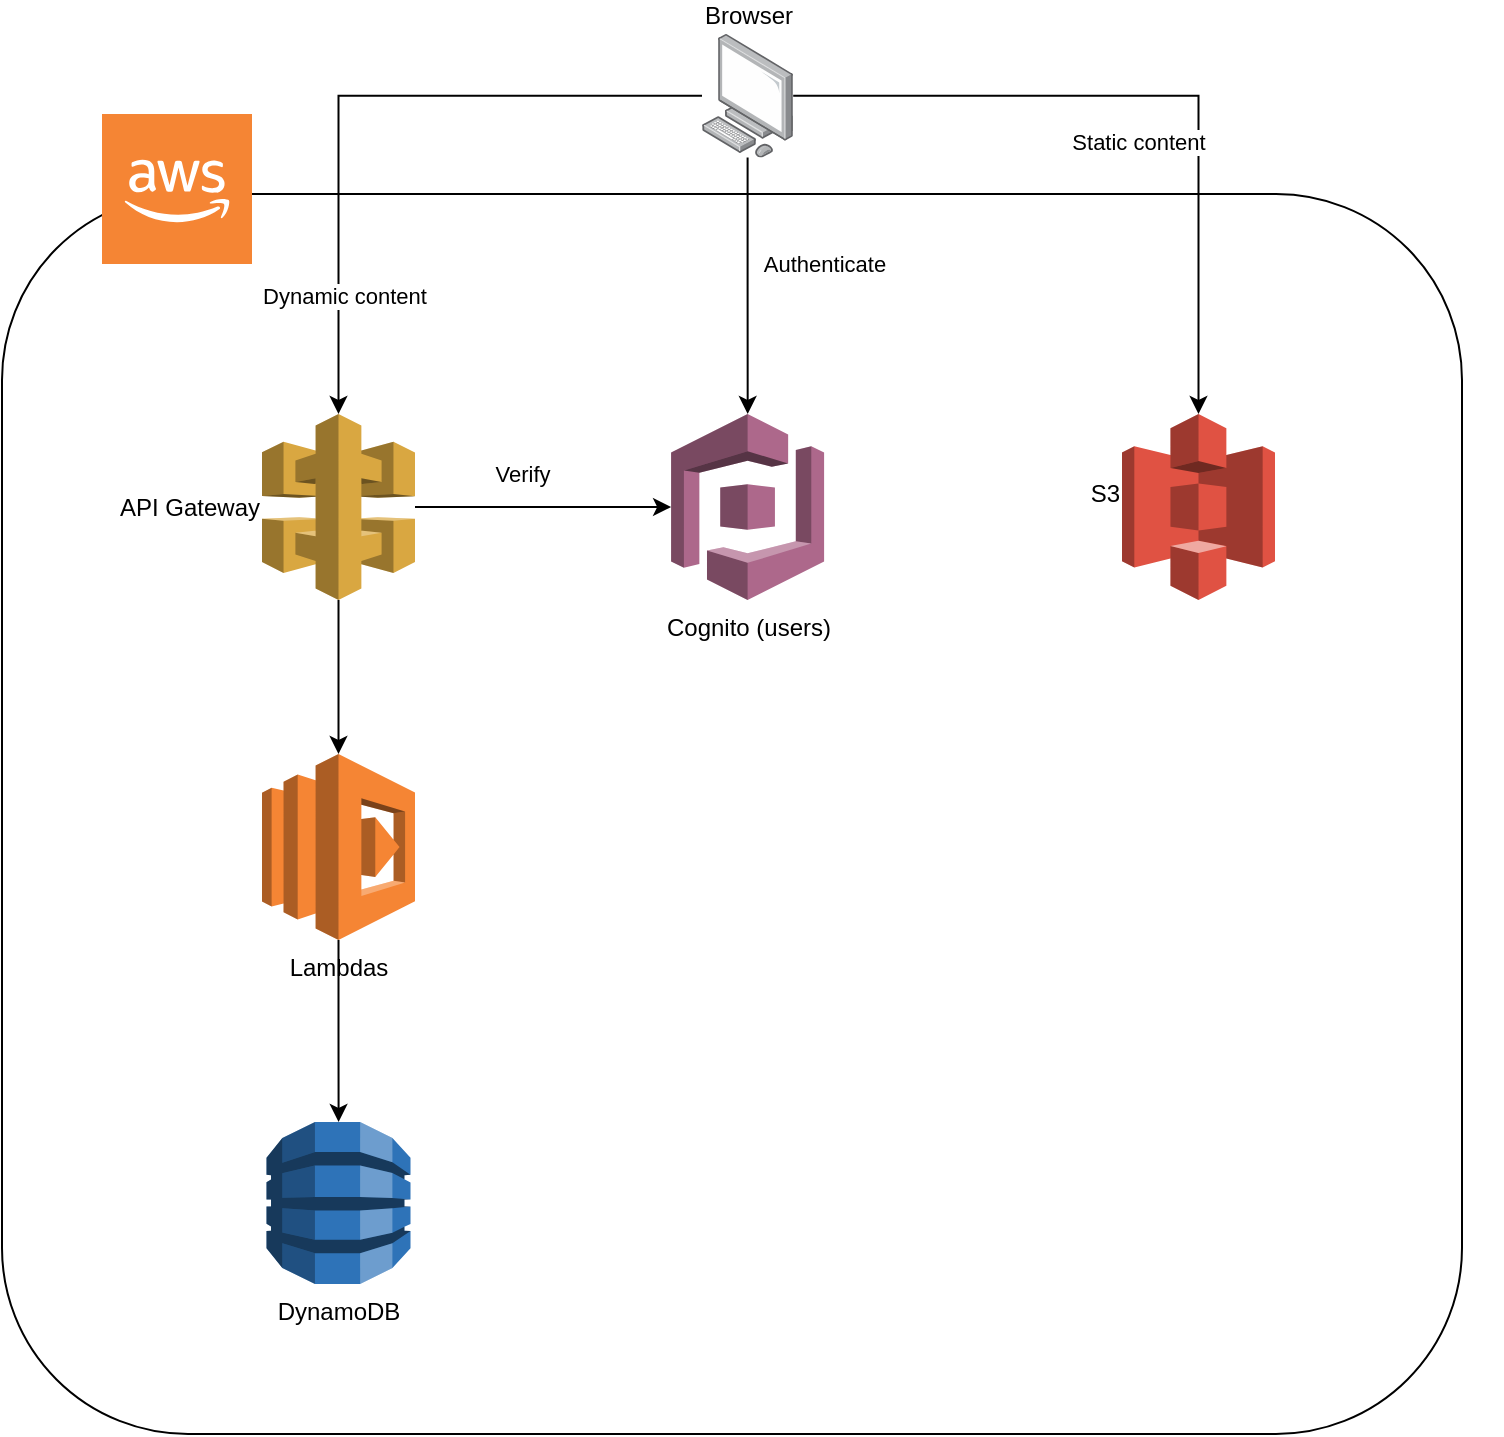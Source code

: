 <mxfile version="14.2.4" type="device"><diagram id="x_CGcWA3wNq_6SO13o9u" name="Page-1"><mxGraphModel dx="1483" dy="884" grid="1" gridSize="10" guides="1" tooltips="1" connect="1" arrows="1" fold="1" page="1" pageScale="1" pageWidth="827" pageHeight="1169" background="none" math="0" shadow="0"><root><mxCell id="0"/><mxCell id="1" parent="0"/><mxCell id="7EnQG4lzO0SRD-iqarXN-22" value="" style="group" parent="1" vertex="1" connectable="0"><mxGeometry x="50" y="80" width="730" height="650" as="geometry"/></mxCell><mxCell id="7EnQG4lzO0SRD-iqarXN-20" value="" style="rounded=1;whiteSpace=wrap;html=1;" parent="7EnQG4lzO0SRD-iqarXN-22" vertex="1"><mxGeometry x="-20" y="40" width="730" height="620" as="geometry"/></mxCell><mxCell id="7EnQG4lzO0SRD-iqarXN-21" value="" style="outlineConnect=0;dashed=0;verticalLabelPosition=bottom;verticalAlign=top;align=center;html=1;shape=mxgraph.aws3.cloud_2;fillColor=#F58534;gradientColor=none;" parent="7EnQG4lzO0SRD-iqarXN-22" vertex="1"><mxGeometry x="30" width="75" height="75" as="geometry"/></mxCell><mxCell id="7EnQG4lzO0SRD-iqarXN-1" value="&lt;div&gt;S3&lt;/div&gt;&lt;div&gt;&lt;br&gt;&lt;/div&gt;" style="outlineConnect=0;dashed=0;verticalLabelPosition=middle;verticalAlign=middle;align=right;html=1;shape=mxgraph.aws3.s3;fillColor=#E05243;gradientColor=none;labelPosition=left;" parent="7EnQG4lzO0SRD-iqarXN-22" vertex="1"><mxGeometry x="540" y="150" width="76.5" height="93" as="geometry"/></mxCell><mxCell id="7EnQG4lzO0SRD-iqarXN-24" value="Cognito (users)" style="outlineConnect=0;dashed=0;verticalLabelPosition=bottom;verticalAlign=top;align=center;html=1;shape=mxgraph.aws3.cognito;fillColor=#AD688B;gradientColor=none;" parent="7EnQG4lzO0SRD-iqarXN-22" vertex="1"><mxGeometry x="314.55" y="150" width="76.5" height="93" as="geometry"/></mxCell><mxCell id="econVTJ9B5Oi7mBxBJpO-12" style="edgeStyle=orthogonalEdgeStyle;rounded=0;orthogonalLoop=1;jettySize=auto;html=1;entryX=0;entryY=0.5;entryDx=0;entryDy=0;entryPerimeter=0;startArrow=none;startFill=0;" edge="1" parent="7EnQG4lzO0SRD-iqarXN-22" source="7EnQG4lzO0SRD-iqarXN-2" target="7EnQG4lzO0SRD-iqarXN-24"><mxGeometry relative="1" as="geometry"/></mxCell><mxCell id="7EnQG4lzO0SRD-iqarXN-2" value="&lt;div&gt;API Gateway&lt;/div&gt;" style="outlineConnect=0;dashed=0;verticalLabelPosition=middle;verticalAlign=middle;align=right;html=1;shape=mxgraph.aws3.api_gateway;fillColor=#D9A741;gradientColor=none;labelPosition=left;" parent="7EnQG4lzO0SRD-iqarXN-22" vertex="1"><mxGeometry x="110" y="150" width="76.5" height="93" as="geometry"/></mxCell><mxCell id="7EnQG4lzO0SRD-iqarXN-18" style="edgeStyle=orthogonalEdgeStyle;rounded=0;orthogonalLoop=1;jettySize=auto;html=1;" parent="7EnQG4lzO0SRD-iqarXN-22" source="7EnQG4lzO0SRD-iqarXN-2" target="7EnQG4lzO0SRD-iqarXN-6" edge="1"><mxGeometry relative="1" as="geometry"/></mxCell><mxCell id="7EnQG4lzO0SRD-iqarXN-6" value="Lambdas" style="outlineConnect=0;dashed=0;verticalLabelPosition=bottom;verticalAlign=top;align=center;html=1;shape=mxgraph.aws3.lambda;fillColor=#F58534;gradientColor=none;" parent="7EnQG4lzO0SRD-iqarXN-22" vertex="1"><mxGeometry x="110" y="320" width="76.5" height="93" as="geometry"/></mxCell><mxCell id="7EnQG4lzO0SRD-iqarXN-19" style="edgeStyle=orthogonalEdgeStyle;rounded=0;orthogonalLoop=1;jettySize=auto;html=1;" parent="7EnQG4lzO0SRD-iqarXN-22" source="7EnQG4lzO0SRD-iqarXN-6" target="7EnQG4lzO0SRD-iqarXN-7" edge="1"><mxGeometry relative="1" as="geometry"/></mxCell><mxCell id="7EnQG4lzO0SRD-iqarXN-7" value="&lt;div&gt;DynamoDB&lt;/div&gt;" style="outlineConnect=0;dashed=0;verticalLabelPosition=bottom;verticalAlign=top;align=center;html=1;shape=mxgraph.aws3.dynamo_db;fillColor=#2E73B8;gradientColor=none;" parent="7EnQG4lzO0SRD-iqarXN-22" vertex="1"><mxGeometry x="112.25" y="504" width="72" height="81" as="geometry"/></mxCell><mxCell id="econVTJ9B5Oi7mBxBJpO-11" value="Authenticate" style="edgeLabel;html=1;align=center;verticalAlign=middle;resizable=0;points=[];" vertex="1" connectable="0" parent="7EnQG4lzO0SRD-iqarXN-22"><mxGeometry x="391.046" y="75.001" as="geometry"/></mxCell><mxCell id="econVTJ9B5Oi7mBxBJpO-13" value="Verify" style="edgeLabel;html=1;align=center;verticalAlign=middle;resizable=0;points=[];" vertex="1" connectable="0" parent="7EnQG4lzO0SRD-iqarXN-22"><mxGeometry x="239.996" y="180.001" as="geometry"/></mxCell><mxCell id="7EnQG4lzO0SRD-iqarXN-12" style="edgeStyle=orthogonalEdgeStyle;rounded=0;orthogonalLoop=1;jettySize=auto;html=1;" parent="1" source="7EnQG4lzO0SRD-iqarXN-11" target="7EnQG4lzO0SRD-iqarXN-1" edge="1"><mxGeometry relative="1" as="geometry"/></mxCell><mxCell id="7EnQG4lzO0SRD-iqarXN-13" value="&lt;div&gt;Static content&lt;/div&gt;" style="edgeLabel;html=1;align=center;verticalAlign=middle;resizable=0;points=[];" parent="7EnQG4lzO0SRD-iqarXN-12" vertex="1" connectable="0"><mxGeometry x="-0.047" y="-23" relative="1" as="geometry"><mxPoint as="offset"/></mxGeometry></mxCell><mxCell id="7EnQG4lzO0SRD-iqarXN-14" style="edgeStyle=orthogonalEdgeStyle;rounded=0;orthogonalLoop=1;jettySize=auto;html=1;" parent="1" source="7EnQG4lzO0SRD-iqarXN-11" target="7EnQG4lzO0SRD-iqarXN-2" edge="1"><mxGeometry relative="1" as="geometry"/></mxCell><mxCell id="7EnQG4lzO0SRD-iqarXN-23" value="Dynamic content" style="edgeLabel;html=1;align=center;verticalAlign=middle;resizable=0;points=[];" parent="7EnQG4lzO0SRD-iqarXN-14" vertex="1" connectable="0"><mxGeometry x="0.654" y="2" relative="1" as="geometry"><mxPoint as="offset"/></mxGeometry></mxCell><mxCell id="7EnQG4lzO0SRD-iqarXN-11" value="Browser" style="points=[];aspect=fixed;html=1;align=center;shadow=0;dashed=0;image;image=img/lib/allied_telesis/computer_and_terminals/Personal_Computer.svg;labelPosition=center;verticalLabelPosition=top;verticalAlign=bottom;" parent="1" vertex="1"><mxGeometry x="380" y="40" width="45.6" height="61.8" as="geometry"/></mxCell><mxCell id="7EnQG4lzO0SRD-iqarXN-25" style="edgeStyle=orthogonalEdgeStyle;rounded=0;orthogonalLoop=1;jettySize=auto;html=1;" parent="1" source="7EnQG4lzO0SRD-iqarXN-11" target="7EnQG4lzO0SRD-iqarXN-24" edge="1"><mxGeometry relative="1" as="geometry"/></mxCell></root></mxGraphModel></diagram></mxfile>
